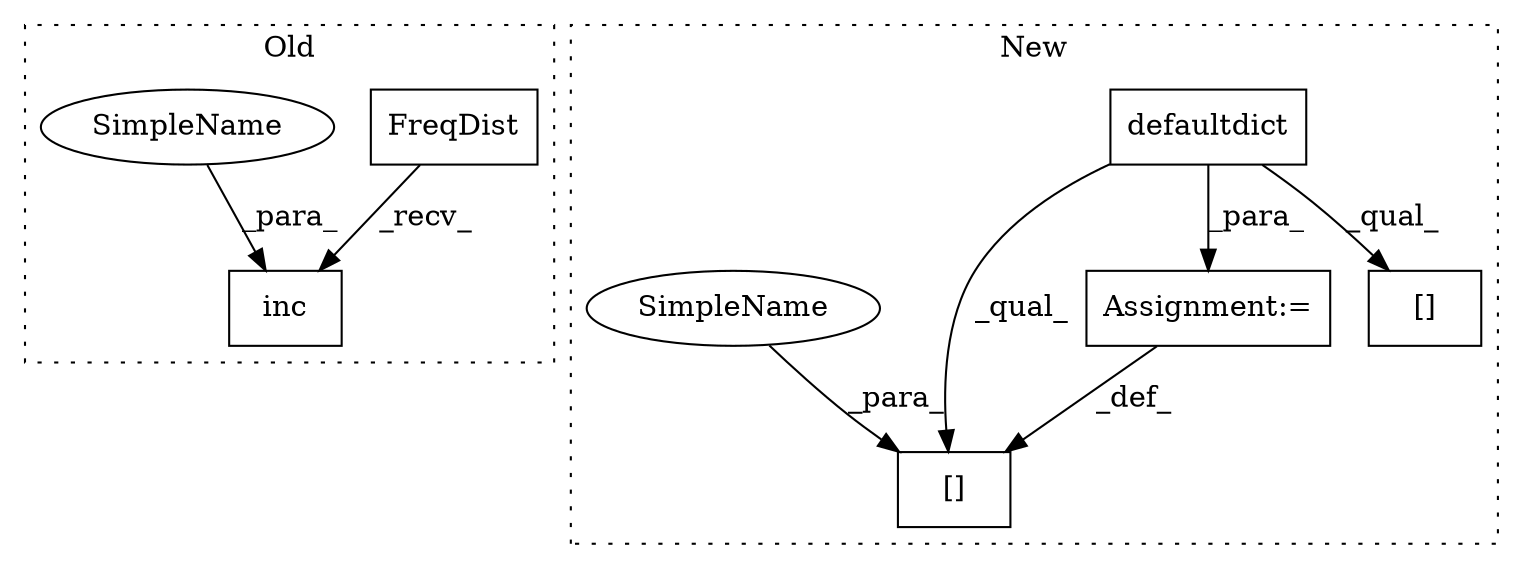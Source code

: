 digraph G {
subgraph cluster0 {
1 [label="inc" a="32" s="2615,2622" l="4,1" shape="box"];
3 [label="FreqDist" a="32" s="2165" l="10" shape="box"];
7 [label="SimpleName" a="42" s="2619" l="3" shape="ellipse"];
label = "Old";
style="dotted";
}
subgraph cluster1 {
2 [label="defaultdict" a="32" s="2307,2322" l="12,1" shape="box"];
4 [label="[]" a="2" s="2835,2849" l="11,1" shape="box"];
5 [label="Assignment:=" a="7" s="2850" l="2" shape="box"];
6 [label="[]" a="2" s="3017,3031" l="11,1" shape="box"];
8 [label="SimpleName" a="42" s="2846" l="3" shape="ellipse"];
label = "New";
style="dotted";
}
2 -> 5 [label="_para_"];
2 -> 6 [label="_qual_"];
2 -> 4 [label="_qual_"];
3 -> 1 [label="_recv_"];
5 -> 4 [label="_def_"];
7 -> 1 [label="_para_"];
8 -> 4 [label="_para_"];
}